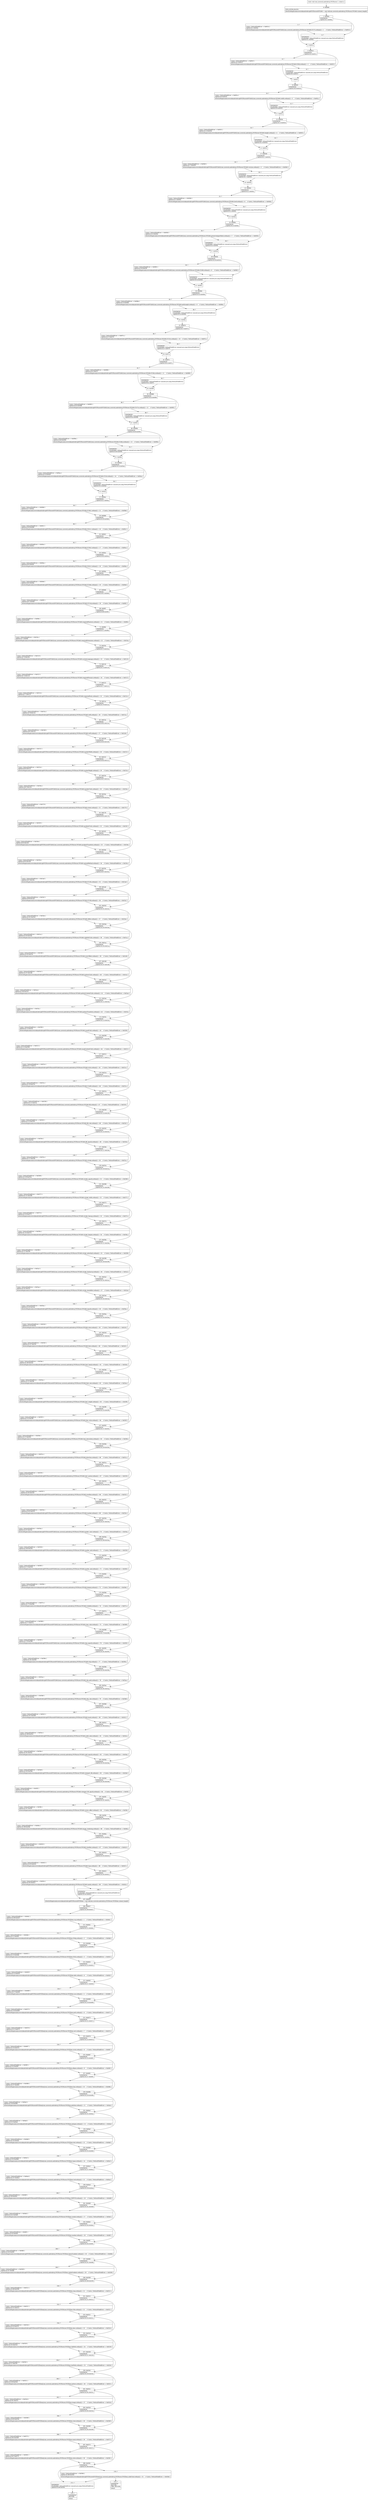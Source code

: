 digraph "CFG forcom.caverock.androidsvg.SVGParser.1.\<clinit\>()V" {
Node_0 [shape=record,label="{0\:\ 0x0000|MTH_ENTER_BLOCK\l|$SwitchMap$com$caverock$androidsvg$SVGParser$SVGAttr = new int[com.caverock.androidsvg.SVGParser.SVGAttr.values().length]\l}"];
Node_1 [shape=record,label="{1\:\ 0x000a|SYNTHETIC\lSplitter:B:1:0x000a\l}"];
Node_2 [shape=record,label="{2\:\ ?|Catch:\{ NoSuchFieldError \-\> 0x0014 \}\lSplitter:B:1:0x000a\l|$SwitchMap$com$caverock$androidsvg$SVGParser$SVGAttr[com.caverock.androidsvg.SVGParser.SVGAttr.f157x.ordinal()] = 1     \/\/ Catch:\{ NoSuchFieldError \-\> 0x0014 \}\l}"];
Node_3 [shape=record,label="{3\:\ 0x0014}"];
Node_4 [shape=record,label="{4\:\ ?|SYNTHETIC\lExcHandler: NoSuchFieldError (unused java.lang.NoSuchFieldError)\lSplitter:B:1:0x000a\l}"];
Node_5 [shape=record,label="{5\:\ 0x0015|SYNTHETIC\lSplitter:B:5:0x0015\l}"];
Node_6 [shape=record,label="{6\:\ ?|Catch:\{ NoSuchFieldError \-\> 0x001f \}\lSplitter:B:5:0x0015\l|$SwitchMap$com$caverock$androidsvg$SVGParser$SVGAttr[com.caverock.androidsvg.SVGParser.SVGAttr.f160y.ordinal()] = 2     \/\/ Catch:\{ NoSuchFieldError \-\> 0x001f \}\l}"];
Node_7 [shape=record,label="{7\:\ 0x001f}"];
Node_8 [shape=record,label="{8\:\ ?|SYNTHETIC\lExcHandler: NoSuchFieldError (unused java.lang.NoSuchFieldError)\lSplitter:B:5:0x0015\l}"];
Node_9 [shape=record,label="{9\:\ 0x0020|SYNTHETIC\lSplitter:B:9:0x0020\l}"];
Node_10 [shape=record,label="{10\:\ ?|Catch:\{ NoSuchFieldError \-\> 0x002a \}\lSplitter:B:9:0x0020\l|$SwitchMap$com$caverock$androidsvg$SVGParser$SVGAttr[com.caverock.androidsvg.SVGParser.SVGAttr.width.ordinal()] = 3     \/\/ Catch:\{ NoSuchFieldError \-\> 0x002a \}\l}"];
Node_11 [shape=record,label="{11\:\ 0x002a}"];
Node_12 [shape=record,label="{12\:\ ?|SYNTHETIC\lExcHandler: NoSuchFieldError (unused java.lang.NoSuchFieldError)\lSplitter:B:9:0x0020\l}"];
Node_13 [shape=record,label="{13\:\ 0x002b|SYNTHETIC\lSplitter:B:13:0x002b\l}"];
Node_14 [shape=record,label="{14\:\ ?|Catch:\{ NoSuchFieldError \-\> 0x0035 \}\lSplitter:B:13:0x002b\l|$SwitchMap$com$caverock$androidsvg$SVGParser$SVGAttr[com.caverock.androidsvg.SVGParser.SVGAttr.height.ordinal()] = 4     \/\/ Catch:\{ NoSuchFieldError \-\> 0x0035 \}\l}"];
Node_15 [shape=record,label="{15\:\ 0x0035}"];
Node_16 [shape=record,label="{16\:\ ?|SYNTHETIC\lExcHandler: NoSuchFieldError (unused java.lang.NoSuchFieldError)\lSplitter:B:13:0x002b\l}"];
Node_17 [shape=record,label="{17\:\ 0x0036|SYNTHETIC\lSplitter:B:17:0x0036\l}"];
Node_18 [shape=record,label="{18\:\ ?|Catch:\{ NoSuchFieldError \-\> 0x0040 \}\lSplitter:B:17:0x0036\l|$SwitchMap$com$caverock$androidsvg$SVGParser$SVGAttr[com.caverock.androidsvg.SVGParser.SVGAttr.version.ordinal()] = 5     \/\/ Catch:\{ NoSuchFieldError \-\> 0x0040 \}\l}"];
Node_19 [shape=record,label="{19\:\ 0x0040}"];
Node_20 [shape=record,label="{20\:\ ?|SYNTHETIC\lExcHandler: NoSuchFieldError (unused java.lang.NoSuchFieldError)\lSplitter:B:17:0x0036\l}"];
Node_21 [shape=record,label="{21\:\ 0x0041|SYNTHETIC\lSplitter:B:21:0x0041\l}"];
Node_22 [shape=record,label="{22\:\ ?|Catch:\{ NoSuchFieldError \-\> 0x004b \}\lSplitter:B:21:0x0041\l|$SwitchMap$com$caverock$androidsvg$SVGParser$SVGAttr[com.caverock.androidsvg.SVGParser.SVGAttr.href.ordinal()] = 6     \/\/ Catch:\{ NoSuchFieldError \-\> 0x004b \}\l}"];
Node_23 [shape=record,label="{23\:\ 0x004b}"];
Node_24 [shape=record,label="{24\:\ ?|SYNTHETIC\lExcHandler: NoSuchFieldError (unused java.lang.NoSuchFieldError)\lSplitter:B:21:0x0041\l}"];
Node_25 [shape=record,label="{25\:\ 0x004c|SYNTHETIC\lSplitter:B:25:0x004c\l}"];
Node_26 [shape=record,label="{26\:\ ?|Catch:\{ NoSuchFieldError \-\> 0x0056 \}\lSplitter:B:25:0x004c\l|$SwitchMap$com$caverock$androidsvg$SVGParser$SVGAttr[com.caverock.androidsvg.SVGParser.SVGAttr.preserveAspectRatio.ordinal()] = 7     \/\/ Catch:\{ NoSuchFieldError \-\> 0x0056 \}\l}"];
Node_27 [shape=record,label="{27\:\ 0x0056}"];
Node_28 [shape=record,label="{28\:\ ?|SYNTHETIC\lExcHandler: NoSuchFieldError (unused java.lang.NoSuchFieldError)\lSplitter:B:25:0x004c\l}"];
Node_29 [shape=record,label="{29\:\ 0x0058|SYNTHETIC\lSplitter:B:29:0x0058\l}"];
Node_30 [shape=record,label="{30\:\ ?|Catch:\{ NoSuchFieldError \-\> 0x0062 \}\lSplitter:B:29:0x0058\l|$SwitchMap$com$caverock$androidsvg$SVGParser$SVGAttr[com.caverock.androidsvg.SVGParser.SVGAttr.f149d.ordinal()] = 8     \/\/ Catch:\{ NoSuchFieldError \-\> 0x0062 \}\l}"];
Node_31 [shape=record,label="{31\:\ 0x0062}"];
Node_32 [shape=record,label="{32\:\ ?|SYNTHETIC\lExcHandler: NoSuchFieldError (unused java.lang.NoSuchFieldError)\lSplitter:B:29:0x0058\l}"];
Node_33 [shape=record,label="{33\:\ 0x0064|SYNTHETIC\lSplitter:B:33:0x0064\l}"];
Node_34 [shape=record,label="{34\:\ ?|Catch:\{ NoSuchFieldError \-\> 0x006e \}\lSplitter:B:33:0x0064\l|$SwitchMap$com$caverock$androidsvg$SVGParser$SVGAttr[com.caverock.androidsvg.SVGParser.SVGAttr.pathLength.ordinal()] = 9     \/\/ Catch:\{ NoSuchFieldError \-\> 0x006e \}\l}"];
Node_35 [shape=record,label="{35\:\ 0x006e}"];
Node_36 [shape=record,label="{36\:\ ?|SYNTHETIC\lExcHandler: NoSuchFieldError (unused java.lang.NoSuchFieldError)\lSplitter:B:33:0x0064\l}"];
Node_37 [shape=record,label="{37\:\ 0x0070|SYNTHETIC\lSplitter:B:37:0x0070\l}"];
Node_38 [shape=record,label="{38\:\ ?|Catch:\{ NoSuchFieldError \-\> 0x007a \}\lSplitter:B:37:0x0070\l|$SwitchMap$com$caverock$androidsvg$SVGParser$SVGAttr[com.caverock.androidsvg.SVGParser.SVGAttr.f155rx.ordinal()] = 10     \/\/ Catch:\{ NoSuchFieldError \-\> 0x007a \}\l}"];
Node_39 [shape=record,label="{39\:\ 0x007a}"];
Node_40 [shape=record,label="{40\:\ ?|SYNTHETIC\lExcHandler: NoSuchFieldError (unused java.lang.NoSuchFieldError)\lSplitter:B:37:0x0070\l}"];
Node_41 [shape=record,label="{41\:\ 0x007c|SYNTHETIC\lSplitter:B:41:0x007c\l}"];
Node_42 [shape=record,label="{42\:\ ?|Catch:\{ NoSuchFieldError \-\> 0x0086 \}\lSplitter:B:41:0x007c\l|$SwitchMap$com$caverock$androidsvg$SVGParser$SVGAttr[com.caverock.androidsvg.SVGParser.SVGAttr.f156ry.ordinal()] = 11     \/\/ Catch:\{ NoSuchFieldError \-\> 0x0086 \}\l}"];
Node_43 [shape=record,label="{43\:\ 0x0086}"];
Node_44 [shape=record,label="{44\:\ ?|SYNTHETIC\lExcHandler: NoSuchFieldError (unused java.lang.NoSuchFieldError)\lSplitter:B:41:0x007c\l}"];
Node_45 [shape=record,label="{45\:\ 0x0088|SYNTHETIC\lSplitter:B:45:0x0088\l}"];
Node_46 [shape=record,label="{46\:\ ?|Catch:\{ NoSuchFieldError \-\> 0x0092 \}\lSplitter:B:45:0x0088\l|$SwitchMap$com$caverock$androidsvg$SVGParser$SVGAttr[com.caverock.androidsvg.SVGParser.SVGAttr.f147cx.ordinal()] = 12     \/\/ Catch:\{ NoSuchFieldError \-\> 0x0092 \}\l}"];
Node_47 [shape=record,label="{47\:\ 0x0092}"];
Node_48 [shape=record,label="{48\:\ ?|SYNTHETIC\lExcHandler: NoSuchFieldError (unused java.lang.NoSuchFieldError)\lSplitter:B:45:0x0088\l}"];
Node_49 [shape=record,label="{49\:\ 0x0094|SYNTHETIC\lSplitter:B:49:0x0094\l}"];
Node_50 [shape=record,label="{50\:\ ?|Catch:\{ NoSuchFieldError \-\> 0x009e \}\lSplitter:B:49:0x0094\l|$SwitchMap$com$caverock$androidsvg$SVGParser$SVGAttr[com.caverock.androidsvg.SVGParser.SVGAttr.f148cy.ordinal()] = 13     \/\/ Catch:\{ NoSuchFieldError \-\> 0x009e \}\l}"];
Node_51 [shape=record,label="{51\:\ 0x009e}"];
Node_52 [shape=record,label="{52\:\ ?|SYNTHETIC\lExcHandler: NoSuchFieldError (unused java.lang.NoSuchFieldError)\lSplitter:B:49:0x0094\l}"];
Node_53 [shape=record,label="{53\:\ 0x00a0|SYNTHETIC\lSplitter:B:53:0x00a0\l}"];
Node_54 [shape=record,label="{54\:\ ?|Catch:\{ NoSuchFieldError \-\> 0x00aa \}\lSplitter:B:53:0x00a0\l|$SwitchMap$com$caverock$androidsvg$SVGParser$SVGAttr[com.caverock.androidsvg.SVGParser.SVGAttr.f154r.ordinal()] = 14     \/\/ Catch:\{ NoSuchFieldError \-\> 0x00aa \}\l}"];
Node_55 [shape=record,label="{55\:\ 0x00aa}"];
Node_56 [shape=record,label="{56\:\ ?|SYNTHETIC\lExcHandler: NoSuchFieldError (unused java.lang.NoSuchFieldError)\lSplitter:B:53:0x00a0\l}"];
Node_57 [shape=record,label="{57\:\ 0x00ac|SYNTHETIC\lSplitter:B:57:0x00ac\l}"];
Node_58 [shape=record,label="{58\:\ ?|Catch:\{ NoSuchFieldError \-\> 0x00b6 \}\lSplitter:B:57:0x00ac\l|$SwitchMap$com$caverock$androidsvg$SVGParser$SVGAttr[com.caverock.androidsvg.SVGParser.SVGAttr.f158x1.ordinal()] = 15     \/\/ Catch:\{ NoSuchFieldError \-\> 0x00b6 \}\l}"];
Node_59 [shape=record,label="{59\:\ 0x00b6|SYNTHETIC\lSplitter:B:59:0x00b6\l}"];
Node_60 [shape=record,label="{60\:\ ?|Catch:\{ NoSuchFieldError \-\> 0x00c2 \}\lSplitter:B:59:0x00b6\l|$SwitchMap$com$caverock$androidsvg$SVGParser$SVGAttr[com.caverock.androidsvg.SVGParser.SVGAttr.f161y1.ordinal()] = 16     \/\/ Catch:\{ NoSuchFieldError \-\> 0x00c2 \}\l}"];
Node_61 [shape=record,label="{61\:\ 0x00c2|SYNTHETIC\lSplitter:B:61:0x00c2\l}"];
Node_62 [shape=record,label="{62\:\ ?|Catch:\{ NoSuchFieldError \-\> 0x00ce \}\lSplitter:B:61:0x00c2\l|$SwitchMap$com$caverock$androidsvg$SVGParser$SVGAttr[com.caverock.androidsvg.SVGParser.SVGAttr.f159x2.ordinal()] = 17     \/\/ Catch:\{ NoSuchFieldError \-\> 0x00ce \}\l}"];
Node_63 [shape=record,label="{63\:\ 0x00ce|SYNTHETIC\lSplitter:B:63:0x00ce\l}"];
Node_64 [shape=record,label="{64\:\ ?|Catch:\{ NoSuchFieldError \-\> 0x00da \}\lSplitter:B:63:0x00ce\l|$SwitchMap$com$caverock$androidsvg$SVGParser$SVGAttr[com.caverock.androidsvg.SVGParser.SVGAttr.f162y2.ordinal()] = 18     \/\/ Catch:\{ NoSuchFieldError \-\> 0x00da \}\l}"];
Node_65 [shape=record,label="{65\:\ 0x00da|SYNTHETIC\lSplitter:B:65:0x00da\l}"];
Node_66 [shape=record,label="{66\:\ ?|Catch:\{ NoSuchFieldError \-\> 0x00e6 \}\lSplitter:B:65:0x00da\l|$SwitchMap$com$caverock$androidsvg$SVGParser$SVGAttr[com.caverock.androidsvg.SVGParser.SVGAttr.f150dx.ordinal()] = 19     \/\/ Catch:\{ NoSuchFieldError \-\> 0x00e6 \}\l}"];
Node_67 [shape=record,label="{67\:\ 0x00e6|SYNTHETIC\lSplitter:B:67:0x00e6\l}"];
Node_68 [shape=record,label="{68\:\ ?|Catch:\{ NoSuchFieldError \-\> 0x00f2 \}\lSplitter:B:67:0x00e6\l|$SwitchMap$com$caverock$androidsvg$SVGParser$SVGAttr[com.caverock.androidsvg.SVGParser.SVGAttr.f151dy.ordinal()] = 20     \/\/ Catch:\{ NoSuchFieldError \-\> 0x00f2 \}\l}"];
Node_69 [shape=record,label="{69\:\ 0x00f2|SYNTHETIC\lSplitter:B:69:0x00f2\l}"];
Node_70 [shape=record,label="{70\:\ ?|Catch:\{ NoSuchFieldError \-\> 0x00fe \}\lSplitter:B:69:0x00f2\l|$SwitchMap$com$caverock$androidsvg$SVGParser$SVGAttr[com.caverock.androidsvg.SVGParser.SVGAttr.requiredFeatures.ordinal()] = 21     \/\/ Catch:\{ NoSuchFieldError \-\> 0x00fe \}\l}"];
Node_71 [shape=record,label="{71\:\ 0x00fe|SYNTHETIC\lSplitter:B:71:0x00fe\l}"];
Node_72 [shape=record,label="{72\:\ ?|Catch:\{ NoSuchFieldError \-\> 0x010a \}\lSplitter:B:71:0x00fe\l|$SwitchMap$com$caverock$androidsvg$SVGParser$SVGAttr[com.caverock.androidsvg.SVGParser.SVGAttr.requiredExtensions.ordinal()] = 22     \/\/ Catch:\{ NoSuchFieldError \-\> 0x010a \}\l}"];
Node_73 [shape=record,label="{73\:\ 0x010a|SYNTHETIC\lSplitter:B:73:0x010a\l}"];
Node_74 [shape=record,label="{74\:\ ?|Catch:\{ NoSuchFieldError \-\> 0x0116 \}\lSplitter:B:73:0x010a\l|$SwitchMap$com$caverock$androidsvg$SVGParser$SVGAttr[com.caverock.androidsvg.SVGParser.SVGAttr.systemLanguage.ordinal()] = 23     \/\/ Catch:\{ NoSuchFieldError \-\> 0x0116 \}\l}"];
Node_75 [shape=record,label="{75\:\ 0x0116|SYNTHETIC\lSplitter:B:75:0x0116\l}"];
Node_76 [shape=record,label="{76\:\ ?|Catch:\{ NoSuchFieldError \-\> 0x0122 \}\lSplitter:B:75:0x0116\l|$SwitchMap$com$caverock$androidsvg$SVGParser$SVGAttr[com.caverock.androidsvg.SVGParser.SVGAttr.requiredFormats.ordinal()] = 24     \/\/ Catch:\{ NoSuchFieldError \-\> 0x0122 \}\l}"];
Node_77 [shape=record,label="{77\:\ 0x0122|SYNTHETIC\lSplitter:B:77:0x0122\l}"];
Node_78 [shape=record,label="{78\:\ ?|Catch:\{ NoSuchFieldError \-\> 0x012e \}\lSplitter:B:77:0x0122\l|$SwitchMap$com$caverock$androidsvg$SVGParser$SVGAttr[com.caverock.androidsvg.SVGParser.SVGAttr.requiredFonts.ordinal()] = 25     \/\/ Catch:\{ NoSuchFieldError \-\> 0x012e \}\l}"];
Node_79 [shape=record,label="{79\:\ 0x012e|SYNTHETIC\lSplitter:B:79:0x012e\l}"];
Node_80 [shape=record,label="{80\:\ ?|Catch:\{ NoSuchFieldError \-\> 0x013a \}\lSplitter:B:79:0x012e\l|$SwitchMap$com$caverock$androidsvg$SVGParser$SVGAttr[com.caverock.androidsvg.SVGParser.SVGAttr.refX.ordinal()] = 26     \/\/ Catch:\{ NoSuchFieldError \-\> 0x013a \}\l}"];
Node_81 [shape=record,label="{81\:\ 0x013a|SYNTHETIC\lSplitter:B:81:0x013a\l}"];
Node_82 [shape=record,label="{82\:\ ?|Catch:\{ NoSuchFieldError \-\> 0x0146 \}\lSplitter:B:81:0x013a\l|$SwitchMap$com$caverock$androidsvg$SVGParser$SVGAttr[com.caverock.androidsvg.SVGParser.SVGAttr.refY.ordinal()] = 27     \/\/ Catch:\{ NoSuchFieldError \-\> 0x0146 \}\l}"];
Node_83 [shape=record,label="{83\:\ 0x0146|SYNTHETIC\lSplitter:B:83:0x0146\l}"];
Node_84 [shape=record,label="{84\:\ ?|Catch:\{ NoSuchFieldError \-\> 0x0152 \}\lSplitter:B:83:0x0146\l|$SwitchMap$com$caverock$androidsvg$SVGParser$SVGAttr[com.caverock.androidsvg.SVGParser.SVGAttr.markerWidth.ordinal()] = 28     \/\/ Catch:\{ NoSuchFieldError \-\> 0x0152 \}\l}"];
Node_85 [shape=record,label="{85\:\ 0x0152|SYNTHETIC\lSplitter:B:85:0x0152\l}"];
Node_86 [shape=record,label="{86\:\ ?|Catch:\{ NoSuchFieldError \-\> 0x015e \}\lSplitter:B:85:0x0152\l|$SwitchMap$com$caverock$androidsvg$SVGParser$SVGAttr[com.caverock.androidsvg.SVGParser.SVGAttr.markerHeight.ordinal()] = 29     \/\/ Catch:\{ NoSuchFieldError \-\> 0x015e \}\l}"];
Node_87 [shape=record,label="{87\:\ 0x015e|SYNTHETIC\lSplitter:B:87:0x015e\l}"];
Node_88 [shape=record,label="{88\:\ ?|Catch:\{ NoSuchFieldError \-\> 0x016a \}\lSplitter:B:87:0x015e\l|$SwitchMap$com$caverock$androidsvg$SVGParser$SVGAttr[com.caverock.androidsvg.SVGParser.SVGAttr.markerUnits.ordinal()] = 30     \/\/ Catch:\{ NoSuchFieldError \-\> 0x016a \}\l}"];
Node_89 [shape=record,label="{89\:\ 0x016a|SYNTHETIC\lSplitter:B:89:0x016a\l}"];
Node_90 [shape=record,label="{90\:\ ?|Catch:\{ NoSuchFieldError \-\> 0x0176 \}\lSplitter:B:89:0x016a\l|$SwitchMap$com$caverock$androidsvg$SVGParser$SVGAttr[com.caverock.androidsvg.SVGParser.SVGAttr.orient.ordinal()] = 31     \/\/ Catch:\{ NoSuchFieldError \-\> 0x0176 \}\l}"];
Node_91 [shape=record,label="{91\:\ 0x0176|SYNTHETIC\lSplitter:B:91:0x0176\l}"];
Node_92 [shape=record,label="{92\:\ ?|Catch:\{ NoSuchFieldError \-\> 0x0182 \}\lSplitter:B:91:0x0176\l|$SwitchMap$com$caverock$androidsvg$SVGParser$SVGAttr[com.caverock.androidsvg.SVGParser.SVGAttr.gradientUnits.ordinal()] = 32     \/\/ Catch:\{ NoSuchFieldError \-\> 0x0182 \}\l}"];
Node_93 [shape=record,label="{93\:\ 0x0182|SYNTHETIC\lSplitter:B:93:0x0182\l}"];
Node_94 [shape=record,label="{94\:\ ?|Catch:\{ NoSuchFieldError \-\> 0x018e \}\lSplitter:B:93:0x0182\l|$SwitchMap$com$caverock$androidsvg$SVGParser$SVGAttr[com.caverock.androidsvg.SVGParser.SVGAttr.gradientTransform.ordinal()] = 33     \/\/ Catch:\{ NoSuchFieldError \-\> 0x018e \}\l}"];
Node_95 [shape=record,label="{95\:\ 0x018e|SYNTHETIC\lSplitter:B:95:0x018e\l}"];
Node_96 [shape=record,label="{96\:\ ?|Catch:\{ NoSuchFieldError \-\> 0x019a \}\lSplitter:B:95:0x018e\l|$SwitchMap$com$caverock$androidsvg$SVGParser$SVGAttr[com.caverock.androidsvg.SVGParser.SVGAttr.spreadMethod.ordinal()] = 34     \/\/ Catch:\{ NoSuchFieldError \-\> 0x019a \}\l}"];
Node_97 [shape=record,label="{97\:\ 0x019a|SYNTHETIC\lSplitter:B:97:0x019a\l}"];
Node_98 [shape=record,label="{98\:\ ?|Catch:\{ NoSuchFieldError \-\> 0x01a6 \}\lSplitter:B:97:0x019a\l|$SwitchMap$com$caverock$androidsvg$SVGParser$SVGAttr[com.caverock.androidsvg.SVGParser.SVGAttr.f152fx.ordinal()] = 35     \/\/ Catch:\{ NoSuchFieldError \-\> 0x01a6 \}\l}"];
Node_99 [shape=record,label="{99\:\ 0x01a6|SYNTHETIC\lSplitter:B:99:0x01a6\l}"];
Node_100 [shape=record,label="{100\:\ ?|Catch:\{ NoSuchFieldError \-\> 0x01b2 \}\lSplitter:B:99:0x01a6\l|$SwitchMap$com$caverock$androidsvg$SVGParser$SVGAttr[com.caverock.androidsvg.SVGParser.SVGAttr.f153fy.ordinal()] = 36     \/\/ Catch:\{ NoSuchFieldError \-\> 0x01b2 \}\l}"];
Node_101 [shape=record,label="{101\:\ 0x01b2|SYNTHETIC\lSplitter:B:101:0x01b2\l}"];
Node_102 [shape=record,label="{102\:\ ?|Catch:\{ NoSuchFieldError \-\> 0x01be \}\lSplitter:B:101:0x01b2\l|$SwitchMap$com$caverock$androidsvg$SVGParser$SVGAttr[com.caverock.androidsvg.SVGParser.SVGAttr.offset.ordinal()] = 37     \/\/ Catch:\{ NoSuchFieldError \-\> 0x01be \}\l}"];
Node_103 [shape=record,label="{103\:\ 0x01be|SYNTHETIC\lSplitter:B:103:0x01be\l}"];
Node_104 [shape=record,label="{104\:\ ?|Catch:\{ NoSuchFieldError \-\> 0x01ca \}\lSplitter:B:103:0x01be\l|$SwitchMap$com$caverock$androidsvg$SVGParser$SVGAttr[com.caverock.androidsvg.SVGParser.SVGAttr.clipPathUnits.ordinal()] = 38     \/\/ Catch:\{ NoSuchFieldError \-\> 0x01ca \}\l}"];
Node_105 [shape=record,label="{105\:\ 0x01ca|SYNTHETIC\lSplitter:B:105:0x01ca\l}"];
Node_106 [shape=record,label="{106\:\ ?|Catch:\{ NoSuchFieldError \-\> 0x01d6 \}\lSplitter:B:105:0x01ca\l|$SwitchMap$com$caverock$androidsvg$SVGParser$SVGAttr[com.caverock.androidsvg.SVGParser.SVGAttr.startOffset.ordinal()] = 39     \/\/ Catch:\{ NoSuchFieldError \-\> 0x01d6 \}\l}"];
Node_107 [shape=record,label="{107\:\ 0x01d6|SYNTHETIC\lSplitter:B:107:0x01d6\l}"];
Node_108 [shape=record,label="{108\:\ ?|Catch:\{ NoSuchFieldError \-\> 0x01e2 \}\lSplitter:B:107:0x01d6\l|$SwitchMap$com$caverock$androidsvg$SVGParser$SVGAttr[com.caverock.androidsvg.SVGParser.SVGAttr.patternUnits.ordinal()] = 40     \/\/ Catch:\{ NoSuchFieldError \-\> 0x01e2 \}\l}"];
Node_109 [shape=record,label="{109\:\ 0x01e2|SYNTHETIC\lSplitter:B:109:0x01e2\l}"];
Node_110 [shape=record,label="{110\:\ ?|Catch:\{ NoSuchFieldError \-\> 0x01ee \}\lSplitter:B:109:0x01e2\l|$SwitchMap$com$caverock$androidsvg$SVGParser$SVGAttr[com.caverock.androidsvg.SVGParser.SVGAttr.patternContentUnits.ordinal()] = 41     \/\/ Catch:\{ NoSuchFieldError \-\> 0x01ee \}\l}"];
Node_111 [shape=record,label="{111\:\ 0x01ee|SYNTHETIC\lSplitter:B:111:0x01ee\l}"];
Node_112 [shape=record,label="{112\:\ ?|Catch:\{ NoSuchFieldError \-\> 0x01fa \}\lSplitter:B:111:0x01ee\l|$SwitchMap$com$caverock$androidsvg$SVGParser$SVGAttr[com.caverock.androidsvg.SVGParser.SVGAttr.patternTransform.ordinal()] = 42     \/\/ Catch:\{ NoSuchFieldError \-\> 0x01fa \}\l}"];
Node_113 [shape=record,label="{113\:\ 0x01fa|SYNTHETIC\lSplitter:B:113:0x01fa\l}"];
Node_114 [shape=record,label="{114\:\ ?|Catch:\{ NoSuchFieldError \-\> 0x0206 \}\lSplitter:B:113:0x01fa\l|$SwitchMap$com$caverock$androidsvg$SVGParser$SVGAttr[com.caverock.androidsvg.SVGParser.SVGAttr.maskUnits.ordinal()] = 43     \/\/ Catch:\{ NoSuchFieldError \-\> 0x0206 \}\l}"];
Node_115 [shape=record,label="{115\:\ 0x0206|SYNTHETIC\lSplitter:B:115:0x0206\l}"];
Node_116 [shape=record,label="{116\:\ ?|Catch:\{ NoSuchFieldError \-\> 0x0212 \}\lSplitter:B:115:0x0206\l|$SwitchMap$com$caverock$androidsvg$SVGParser$SVGAttr[com.caverock.androidsvg.SVGParser.SVGAttr.maskContentUnits.ordinal()] = 44     \/\/ Catch:\{ NoSuchFieldError \-\> 0x0212 \}\l}"];
Node_117 [shape=record,label="{117\:\ 0x0212|SYNTHETIC\lSplitter:B:117:0x0212\l}"];
Node_118 [shape=record,label="{118\:\ ?|Catch:\{ NoSuchFieldError \-\> 0x021e \}\lSplitter:B:117:0x0212\l|$SwitchMap$com$caverock$androidsvg$SVGParser$SVGAttr[com.caverock.androidsvg.SVGParser.SVGAttr.style.ordinal()] = 45     \/\/ Catch:\{ NoSuchFieldError \-\> 0x021e \}\l}"];
Node_119 [shape=record,label="{119\:\ 0x021e|SYNTHETIC\lSplitter:B:119:0x021e\l}"];
Node_120 [shape=record,label="{120\:\ ?|Catch:\{ NoSuchFieldError \-\> 0x022a \}\lSplitter:B:119:0x021e\l|$SwitchMap$com$caverock$androidsvg$SVGParser$SVGAttr[com.caverock.androidsvg.SVGParser.SVGAttr.CLASS.ordinal()] = 46     \/\/ Catch:\{ NoSuchFieldError \-\> 0x022a \}\l}"];
Node_121 [shape=record,label="{121\:\ 0x022a|SYNTHETIC\lSplitter:B:121:0x022a\l}"];
Node_122 [shape=record,label="{122\:\ ?|Catch:\{ NoSuchFieldError \-\> 0x0236 \}\lSplitter:B:121:0x022a\l|$SwitchMap$com$caverock$androidsvg$SVGParser$SVGAttr[com.caverock.androidsvg.SVGParser.SVGAttr.fill.ordinal()] = 47     \/\/ Catch:\{ NoSuchFieldError \-\> 0x0236 \}\l}"];
Node_123 [shape=record,label="{123\:\ 0x0236|SYNTHETIC\lSplitter:B:123:0x0236\l}"];
Node_124 [shape=record,label="{124\:\ ?|Catch:\{ NoSuchFieldError \-\> 0x0242 \}\lSplitter:B:123:0x0236\l|$SwitchMap$com$caverock$androidsvg$SVGParser$SVGAttr[com.caverock.androidsvg.SVGParser.SVGAttr.fill_rule.ordinal()] = 48     \/\/ Catch:\{ NoSuchFieldError \-\> 0x0242 \}\l}"];
Node_125 [shape=record,label="{125\:\ 0x0242|SYNTHETIC\lSplitter:B:125:0x0242\l}"];
Node_126 [shape=record,label="{126\:\ ?|Catch:\{ NoSuchFieldError \-\> 0x024e \}\lSplitter:B:125:0x0242\l|$SwitchMap$com$caverock$androidsvg$SVGParser$SVGAttr[com.caverock.androidsvg.SVGParser.SVGAttr.fill_opacity.ordinal()] = 49     \/\/ Catch:\{ NoSuchFieldError \-\> 0x024e \}\l}"];
Node_127 [shape=record,label="{127\:\ 0x024e|SYNTHETIC\lSplitter:B:127:0x024e\l}"];
Node_128 [shape=record,label="{128\:\ ?|Catch:\{ NoSuchFieldError \-\> 0x025a \}\lSplitter:B:127:0x024e\l|$SwitchMap$com$caverock$androidsvg$SVGParser$SVGAttr[com.caverock.androidsvg.SVGParser.SVGAttr.stroke.ordinal()] = 50     \/\/ Catch:\{ NoSuchFieldError \-\> 0x025a \}\l}"];
Node_129 [shape=record,label="{129\:\ 0x025a|SYNTHETIC\lSplitter:B:129:0x025a\l}"];
Node_130 [shape=record,label="{130\:\ ?|Catch:\{ NoSuchFieldError \-\> 0x0266 \}\lSplitter:B:129:0x025a\l|$SwitchMap$com$caverock$androidsvg$SVGParser$SVGAttr[com.caverock.androidsvg.SVGParser.SVGAttr.stroke_opacity.ordinal()] = 51     \/\/ Catch:\{ NoSuchFieldError \-\> 0x0266 \}\l}"];
Node_131 [shape=record,label="{131\:\ 0x0266|SYNTHETIC\lSplitter:B:131:0x0266\l}"];
Node_132 [shape=record,label="{132\:\ ?|Catch:\{ NoSuchFieldError \-\> 0x0272 \}\lSplitter:B:131:0x0266\l|$SwitchMap$com$caverock$androidsvg$SVGParser$SVGAttr[com.caverock.androidsvg.SVGParser.SVGAttr.stroke_width.ordinal()] = 52     \/\/ Catch:\{ NoSuchFieldError \-\> 0x0272 \}\l}"];
Node_133 [shape=record,label="{133\:\ 0x0272|SYNTHETIC\lSplitter:B:133:0x0272\l}"];
Node_134 [shape=record,label="{134\:\ ?|Catch:\{ NoSuchFieldError \-\> 0x027e \}\lSplitter:B:133:0x0272\l|$SwitchMap$com$caverock$androidsvg$SVGParser$SVGAttr[com.caverock.androidsvg.SVGParser.SVGAttr.stroke_linecap.ordinal()] = 53     \/\/ Catch:\{ NoSuchFieldError \-\> 0x027e \}\l}"];
Node_135 [shape=record,label="{135\:\ 0x027e|SYNTHETIC\lSplitter:B:135:0x027e\l}"];
Node_136 [shape=record,label="{136\:\ ?|Catch:\{ NoSuchFieldError \-\> 0x028a \}\lSplitter:B:135:0x027e\l|$SwitchMap$com$caverock$androidsvg$SVGParser$SVGAttr[com.caverock.androidsvg.SVGParser.SVGAttr.stroke_linejoin.ordinal()] = 54     \/\/ Catch:\{ NoSuchFieldError \-\> 0x028a \}\l}"];
Node_137 [shape=record,label="{137\:\ 0x028a|SYNTHETIC\lSplitter:B:137:0x028a\l}"];
Node_138 [shape=record,label="{138\:\ ?|Catch:\{ NoSuchFieldError \-\> 0x0296 \}\lSplitter:B:137:0x028a\l|$SwitchMap$com$caverock$androidsvg$SVGParser$SVGAttr[com.caverock.androidsvg.SVGParser.SVGAttr.stroke_miterlimit.ordinal()] = 55     \/\/ Catch:\{ NoSuchFieldError \-\> 0x0296 \}\l}"];
Node_139 [shape=record,label="{139\:\ 0x0296|SYNTHETIC\lSplitter:B:139:0x0296\l}"];
Node_140 [shape=record,label="{140\:\ ?|Catch:\{ NoSuchFieldError \-\> 0x02a2 \}\lSplitter:B:139:0x0296\l|$SwitchMap$com$caverock$androidsvg$SVGParser$SVGAttr[com.caverock.androidsvg.SVGParser.SVGAttr.stroke_dasharray.ordinal()] = 56     \/\/ Catch:\{ NoSuchFieldError \-\> 0x02a2 \}\l}"];
Node_141 [shape=record,label="{141\:\ 0x02a2|SYNTHETIC\lSplitter:B:141:0x02a2\l}"];
Node_142 [shape=record,label="{142\:\ ?|Catch:\{ NoSuchFieldError \-\> 0x02ae \}\lSplitter:B:141:0x02a2\l|$SwitchMap$com$caverock$androidsvg$SVGParser$SVGAttr[com.caverock.androidsvg.SVGParser.SVGAttr.stroke_dashoffset.ordinal()] = 57     \/\/ Catch:\{ NoSuchFieldError \-\> 0x02ae \}\l}"];
Node_143 [shape=record,label="{143\:\ 0x02ae|SYNTHETIC\lSplitter:B:143:0x02ae\l}"];
Node_144 [shape=record,label="{144\:\ ?|Catch:\{ NoSuchFieldError \-\> 0x02ba \}\lSplitter:B:143:0x02ae\l|$SwitchMap$com$caverock$androidsvg$SVGParser$SVGAttr[com.caverock.androidsvg.SVGParser.SVGAttr.opacity.ordinal()] = 58     \/\/ Catch:\{ NoSuchFieldError \-\> 0x02ba \}\l}"];
Node_145 [shape=record,label="{145\:\ 0x02ba|SYNTHETIC\lSplitter:B:145:0x02ba\l}"];
Node_146 [shape=record,label="{146\:\ ?|Catch:\{ NoSuchFieldError \-\> 0x02c6 \}\lSplitter:B:145:0x02ba\l|$SwitchMap$com$caverock$androidsvg$SVGParser$SVGAttr[com.caverock.androidsvg.SVGParser.SVGAttr.color.ordinal()] = 59     \/\/ Catch:\{ NoSuchFieldError \-\> 0x02c6 \}\l}"];
Node_147 [shape=record,label="{147\:\ 0x02c6|SYNTHETIC\lSplitter:B:147:0x02c6\l}"];
Node_148 [shape=record,label="{148\:\ ?|Catch:\{ NoSuchFieldError \-\> 0x02d2 \}\lSplitter:B:147:0x02c6\l|$SwitchMap$com$caverock$androidsvg$SVGParser$SVGAttr[com.caverock.androidsvg.SVGParser.SVGAttr.font.ordinal()] = 60     \/\/ Catch:\{ NoSuchFieldError \-\> 0x02d2 \}\l}"];
Node_149 [shape=record,label="{149\:\ 0x02d2|SYNTHETIC\lSplitter:B:149:0x02d2\l}"];
Node_150 [shape=record,label="{150\:\ ?|Catch:\{ NoSuchFieldError \-\> 0x02de \}\lSplitter:B:149:0x02d2\l|$SwitchMap$com$caverock$androidsvg$SVGParser$SVGAttr[com.caverock.androidsvg.SVGParser.SVGAttr.font_family.ordinal()] = 61     \/\/ Catch:\{ NoSuchFieldError \-\> 0x02de \}\l}"];
Node_151 [shape=record,label="{151\:\ 0x02de|SYNTHETIC\lSplitter:B:151:0x02de\l}"];
Node_152 [shape=record,label="{152\:\ ?|Catch:\{ NoSuchFieldError \-\> 0x02ea \}\lSplitter:B:151:0x02de\l|$SwitchMap$com$caverock$androidsvg$SVGParser$SVGAttr[com.caverock.androidsvg.SVGParser.SVGAttr.font_size.ordinal()] = 62     \/\/ Catch:\{ NoSuchFieldError \-\> 0x02ea \}\l}"];
Node_153 [shape=record,label="{153\:\ 0x02ea|SYNTHETIC\lSplitter:B:153:0x02ea\l}"];
Node_154 [shape=record,label="{154\:\ ?|Catch:\{ NoSuchFieldError \-\> 0x02f6 \}\lSplitter:B:153:0x02ea\l|$SwitchMap$com$caverock$androidsvg$SVGParser$SVGAttr[com.caverock.androidsvg.SVGParser.SVGAttr.font_weight.ordinal()] = 63     \/\/ Catch:\{ NoSuchFieldError \-\> 0x02f6 \}\l}"];
Node_155 [shape=record,label="{155\:\ 0x02f6|SYNTHETIC\lSplitter:B:155:0x02f6\l}"];
Node_156 [shape=record,label="{156\:\ ?|Catch:\{ NoSuchFieldError \-\> 0x0302 \}\lSplitter:B:155:0x02f6\l|$SwitchMap$com$caverock$androidsvg$SVGParser$SVGAttr[com.caverock.androidsvg.SVGParser.SVGAttr.font_style.ordinal()] = 64     \/\/ Catch:\{ NoSuchFieldError \-\> 0x0302 \}\l}"];
Node_157 [shape=record,label="{157\:\ 0x0302|SYNTHETIC\lSplitter:B:157:0x0302\l}"];
Node_158 [shape=record,label="{158\:\ ?|Catch:\{ NoSuchFieldError \-\> 0x030e \}\lSplitter:B:157:0x0302\l|$SwitchMap$com$caverock$androidsvg$SVGParser$SVGAttr[com.caverock.androidsvg.SVGParser.SVGAttr.text_decoration.ordinal()] = 65     \/\/ Catch:\{ NoSuchFieldError \-\> 0x030e \}\l}"];
Node_159 [shape=record,label="{159\:\ 0x030e|SYNTHETIC\lSplitter:B:159:0x030e\l}"];
Node_160 [shape=record,label="{160\:\ ?|Catch:\{ NoSuchFieldError \-\> 0x031a \}\lSplitter:B:159:0x030e\l|$SwitchMap$com$caverock$androidsvg$SVGParser$SVGAttr[com.caverock.androidsvg.SVGParser.SVGAttr.direction.ordinal()] = 66     \/\/ Catch:\{ NoSuchFieldError \-\> 0x031a \}\l}"];
Node_161 [shape=record,label="{161\:\ 0x031a|SYNTHETIC\lSplitter:B:161:0x031a\l}"];
Node_162 [shape=record,label="{162\:\ ?|Catch:\{ NoSuchFieldError \-\> 0x0326 \}\lSplitter:B:161:0x031a\l|$SwitchMap$com$caverock$androidsvg$SVGParser$SVGAttr[com.caverock.androidsvg.SVGParser.SVGAttr.text_anchor.ordinal()] = 67     \/\/ Catch:\{ NoSuchFieldError \-\> 0x0326 \}\l}"];
Node_163 [shape=record,label="{163\:\ 0x0326|SYNTHETIC\lSplitter:B:163:0x0326\l}"];
Node_164 [shape=record,label="{164\:\ ?|Catch:\{ NoSuchFieldError \-\> 0x0332 \}\lSplitter:B:163:0x0326\l|$SwitchMap$com$caverock$androidsvg$SVGParser$SVGAttr[com.caverock.androidsvg.SVGParser.SVGAttr.overflow.ordinal()] = 68     \/\/ Catch:\{ NoSuchFieldError \-\> 0x0332 \}\l}"];
Node_165 [shape=record,label="{165\:\ 0x0332|SYNTHETIC\lSplitter:B:165:0x0332\l}"];
Node_166 [shape=record,label="{166\:\ ?|Catch:\{ NoSuchFieldError \-\> 0x033e \}\lSplitter:B:165:0x0332\l|$SwitchMap$com$caverock$androidsvg$SVGParser$SVGAttr[com.caverock.androidsvg.SVGParser.SVGAttr.marker.ordinal()] = 69     \/\/ Catch:\{ NoSuchFieldError \-\> 0x033e \}\l}"];
Node_167 [shape=record,label="{167\:\ 0x033e|SYNTHETIC\lSplitter:B:167:0x033e\l}"];
Node_168 [shape=record,label="{168\:\ ?|Catch:\{ NoSuchFieldError \-\> 0x034a \}\lSplitter:B:167:0x033e\l|$SwitchMap$com$caverock$androidsvg$SVGParser$SVGAttr[com.caverock.androidsvg.SVGParser.SVGAttr.marker_start.ordinal()] = 70     \/\/ Catch:\{ NoSuchFieldError \-\> 0x034a \}\l}"];
Node_169 [shape=record,label="{169\:\ 0x034a|SYNTHETIC\lSplitter:B:169:0x034a\l}"];
Node_170 [shape=record,label="{170\:\ ?|Catch:\{ NoSuchFieldError \-\> 0x0356 \}\lSplitter:B:169:0x034a\l|$SwitchMap$com$caverock$androidsvg$SVGParser$SVGAttr[com.caverock.androidsvg.SVGParser.SVGAttr.marker_mid.ordinal()] = 71     \/\/ Catch:\{ NoSuchFieldError \-\> 0x0356 \}\l}"];
Node_171 [shape=record,label="{171\:\ 0x0356|SYNTHETIC\lSplitter:B:171:0x0356\l}"];
Node_172 [shape=record,label="{172\:\ ?|Catch:\{ NoSuchFieldError \-\> 0x0362 \}\lSplitter:B:171:0x0356\l|$SwitchMap$com$caverock$androidsvg$SVGParser$SVGAttr[com.caverock.androidsvg.SVGParser.SVGAttr.marker_end.ordinal()] = 72     \/\/ Catch:\{ NoSuchFieldError \-\> 0x0362 \}\l}"];
Node_173 [shape=record,label="{173\:\ 0x0362|SYNTHETIC\lSplitter:B:173:0x0362\l}"];
Node_174 [shape=record,label="{174\:\ ?|Catch:\{ NoSuchFieldError \-\> 0x036e \}\lSplitter:B:173:0x0362\l|$SwitchMap$com$caverock$androidsvg$SVGParser$SVGAttr[com.caverock.androidsvg.SVGParser.SVGAttr.display.ordinal()] = 73     \/\/ Catch:\{ NoSuchFieldError \-\> 0x036e \}\l}"];
Node_175 [shape=record,label="{175\:\ 0x036e|SYNTHETIC\lSplitter:B:175:0x036e\l}"];
Node_176 [shape=record,label="{176\:\ ?|Catch:\{ NoSuchFieldError \-\> 0x037a \}\lSplitter:B:175:0x036e\l|$SwitchMap$com$caverock$androidsvg$SVGParser$SVGAttr[com.caverock.androidsvg.SVGParser.SVGAttr.visibility.ordinal()] = 74     \/\/ Catch:\{ NoSuchFieldError \-\> 0x037a \}\l}"];
Node_177 [shape=record,label="{177\:\ 0x037a|SYNTHETIC\lSplitter:B:177:0x037a\l}"];
Node_178 [shape=record,label="{178\:\ ?|Catch:\{ NoSuchFieldError \-\> 0x0386 \}\lSplitter:B:177:0x037a\l|$SwitchMap$com$caverock$androidsvg$SVGParser$SVGAttr[com.caverock.androidsvg.SVGParser.SVGAttr.stop_color.ordinal()] = 75     \/\/ Catch:\{ NoSuchFieldError \-\> 0x0386 \}\l}"];
Node_179 [shape=record,label="{179\:\ 0x0386|SYNTHETIC\lSplitter:B:179:0x0386\l}"];
Node_180 [shape=record,label="{180\:\ ?|Catch:\{ NoSuchFieldError \-\> 0x0392 \}\lSplitter:B:179:0x0386\l|$SwitchMap$com$caverock$androidsvg$SVGParser$SVGAttr[com.caverock.androidsvg.SVGParser.SVGAttr.stop_opacity.ordinal()] = 76     \/\/ Catch:\{ NoSuchFieldError \-\> 0x0392 \}\l}"];
Node_181 [shape=record,label="{181\:\ 0x0392|SYNTHETIC\lSplitter:B:181:0x0392\l}"];
Node_182 [shape=record,label="{182\:\ ?|Catch:\{ NoSuchFieldError \-\> 0x039e \}\lSplitter:B:181:0x0392\l|$SwitchMap$com$caverock$androidsvg$SVGParser$SVGAttr[com.caverock.androidsvg.SVGParser.SVGAttr.clip.ordinal()] = 77     \/\/ Catch:\{ NoSuchFieldError \-\> 0x039e \}\l}"];
Node_183 [shape=record,label="{183\:\ 0x039e|SYNTHETIC\lSplitter:B:183:0x039e\l}"];
Node_184 [shape=record,label="{184\:\ ?|Catch:\{ NoSuchFieldError \-\> 0x03aa \}\lSplitter:B:183:0x039e\l|$SwitchMap$com$caverock$androidsvg$SVGParser$SVGAttr[com.caverock.androidsvg.SVGParser.SVGAttr.clip_path.ordinal()] = 78     \/\/ Catch:\{ NoSuchFieldError \-\> 0x03aa \}\l}"];
Node_185 [shape=record,label="{185\:\ 0x03aa|SYNTHETIC\lSplitter:B:185:0x03aa\l}"];
Node_186 [shape=record,label="{186\:\ ?|Catch:\{ NoSuchFieldError \-\> 0x03b6 \}\lSplitter:B:185:0x03aa\l|$SwitchMap$com$caverock$androidsvg$SVGParser$SVGAttr[com.caverock.androidsvg.SVGParser.SVGAttr.clip_rule.ordinal()] = 79     \/\/ Catch:\{ NoSuchFieldError \-\> 0x03b6 \}\l}"];
Node_187 [shape=record,label="{187\:\ 0x03b6|SYNTHETIC\lSplitter:B:187:0x03b6\l}"];
Node_188 [shape=record,label="{188\:\ ?|Catch:\{ NoSuchFieldError \-\> 0x03c2 \}\lSplitter:B:187:0x03b6\l|$SwitchMap$com$caverock$androidsvg$SVGParser$SVGAttr[com.caverock.androidsvg.SVGParser.SVGAttr.mask.ordinal()] = 80     \/\/ Catch:\{ NoSuchFieldError \-\> 0x03c2 \}\l}"];
Node_189 [shape=record,label="{189\:\ 0x03c2|SYNTHETIC\lSplitter:B:189:0x03c2\l}"];
Node_190 [shape=record,label="{190\:\ ?|Catch:\{ NoSuchFieldError \-\> 0x03ce \}\lSplitter:B:189:0x03c2\l|$SwitchMap$com$caverock$androidsvg$SVGParser$SVGAttr[com.caverock.androidsvg.SVGParser.SVGAttr.solid_color.ordinal()] = 81     \/\/ Catch:\{ NoSuchFieldError \-\> 0x03ce \}\l}"];
Node_191 [shape=record,label="{191\:\ 0x03ce|SYNTHETIC\lSplitter:B:191:0x03ce\l}"];
Node_192 [shape=record,label="{192\:\ ?|Catch:\{ NoSuchFieldError \-\> 0x03da \}\lSplitter:B:191:0x03ce\l|$SwitchMap$com$caverock$androidsvg$SVGParser$SVGAttr[com.caverock.androidsvg.SVGParser.SVGAttr.solid_opacity.ordinal()] = 82     \/\/ Catch:\{ NoSuchFieldError \-\> 0x03da \}\l}"];
Node_193 [shape=record,label="{193\:\ 0x03da|SYNTHETIC\lSplitter:B:193:0x03da\l}"];
Node_194 [shape=record,label="{194\:\ ?|Catch:\{ NoSuchFieldError \-\> 0x03e6 \}\lSplitter:B:193:0x03da\l|$SwitchMap$com$caverock$androidsvg$SVGParser$SVGAttr[com.caverock.androidsvg.SVGParser.SVGAttr.viewport_fill.ordinal()] = 83     \/\/ Catch:\{ NoSuchFieldError \-\> 0x03e6 \}\l}"];
Node_195 [shape=record,label="{195\:\ 0x03e6|SYNTHETIC\lSplitter:B:195:0x03e6\l}"];
Node_196 [shape=record,label="{196\:\ ?|Catch:\{ NoSuchFieldError \-\> 0x03f2 \}\lSplitter:B:195:0x03e6\l|$SwitchMap$com$caverock$androidsvg$SVGParser$SVGAttr[com.caverock.androidsvg.SVGParser.SVGAttr.viewport_fill_opacity.ordinal()] = 84     \/\/ Catch:\{ NoSuchFieldError \-\> 0x03f2 \}\l}"];
Node_197 [shape=record,label="{197\:\ 0x03f2|SYNTHETIC\lSplitter:B:197:0x03f2\l}"];
Node_198 [shape=record,label="{198\:\ ?|Catch:\{ NoSuchFieldError \-\> 0x03fe \}\lSplitter:B:197:0x03f2\l|$SwitchMap$com$caverock$androidsvg$SVGParser$SVGAttr[com.caverock.androidsvg.SVGParser.SVGAttr.vector_effect.ordinal()] = 85     \/\/ Catch:\{ NoSuchFieldError \-\> 0x03fe \}\l}"];
Node_199 [shape=record,label="{199\:\ 0x03fe|SYNTHETIC\lSplitter:B:199:0x03fe\l}"];
Node_200 [shape=record,label="{200\:\ ?|Catch:\{ NoSuchFieldError \-\> 0x040a \}\lSplitter:B:199:0x03fe\l|$SwitchMap$com$caverock$androidsvg$SVGParser$SVGAttr[com.caverock.androidsvg.SVGParser.SVGAttr.image_rendering.ordinal()] = 86     \/\/ Catch:\{ NoSuchFieldError \-\> 0x040a \}\l}"];
Node_201 [shape=record,label="{201\:\ 0x040a|SYNTHETIC\lSplitter:B:201:0x040a\l}"];
Node_202 [shape=record,label="{202\:\ ?|Catch:\{ NoSuchFieldError \-\> 0x0416 \}\lSplitter:B:201:0x040a\l|$SwitchMap$com$caverock$androidsvg$SVGParser$SVGAttr[com.caverock.androidsvg.SVGParser.SVGAttr.viewBox.ordinal()] = 87     \/\/ Catch:\{ NoSuchFieldError \-\> 0x0416 \}\l}"];
Node_203 [shape=record,label="{203\:\ 0x0416|SYNTHETIC\lSplitter:B:203:0x0416\l}"];
Node_204 [shape=record,label="{204\:\ ?|Catch:\{ NoSuchFieldError \-\> 0x0422 \}\lSplitter:B:203:0x0416\l|$SwitchMap$com$caverock$androidsvg$SVGParser$SVGAttr[com.caverock.androidsvg.SVGParser.SVGAttr.type.ordinal()] = 88     \/\/ Catch:\{ NoSuchFieldError \-\> 0x0422 \}\l}"];
Node_205 [shape=record,label="{205\:\ 0x0422|SYNTHETIC\lSplitter:B:205:0x0422\l}"];
Node_206 [shape=record,label="{206\:\ ?|Catch:\{ NoSuchFieldError \-\> 0x042e \}\lSplitter:B:205:0x0422\l|$SwitchMap$com$caverock$androidsvg$SVGParser$SVGAttr[com.caverock.androidsvg.SVGParser.SVGAttr.media.ordinal()] = 89     \/\/ Catch:\{ NoSuchFieldError \-\> 0x042e \}\l}"];
Node_207 [shape=record,label="{207\:\ 0x042e|$SwitchMap$com$caverock$androidsvg$SVGParser$SVGElem = new int[com.caverock.androidsvg.SVGParser.SVGElem.values().length]\l}"];
Node_208 [shape=record,label="{208\:\ ?|SYNTHETIC\lExcHandler: NoSuchFieldError (unused java.lang.NoSuchFieldError)\lSplitter:B:205:0x0422\l}"];
Node_209 [shape=record,label="{209\:\ 0x0437|SYNTHETIC\lSplitter:B:209:0x0437\l}"];
Node_210 [shape=record,label="{210\:\ ?|Catch:\{ NoSuchFieldError \-\> 0x0441 \}\lSplitter:B:209:0x0437\l|$SwitchMap$com$caverock$androidsvg$SVGParser$SVGElem[com.caverock.androidsvg.SVGParser.SVGElem.svg.ordinal()] = 1     \/\/ Catch:\{ NoSuchFieldError \-\> 0x0441 \}\l}"];
Node_211 [shape=record,label="{211\:\ 0x0441|SYNTHETIC\lSplitter:B:211:0x0441\l}"];
Node_212 [shape=record,label="{212\:\ ?|Catch:\{ NoSuchFieldError \-\> 0x044b \}\lSplitter:B:211:0x0441\l|$SwitchMap$com$caverock$androidsvg$SVGParser$SVGElem[com.caverock.androidsvg.SVGParser.SVGElem.f164g.ordinal()] = 2     \/\/ Catch:\{ NoSuchFieldError \-\> 0x044b \}\l}"];
Node_213 [shape=record,label="{213\:\ 0x044b|SYNTHETIC\lSplitter:B:213:0x044b\l}"];
Node_214 [shape=record,label="{214\:\ ?|Catch:\{ NoSuchFieldError \-\> 0x0455 \}\lSplitter:B:213:0x044b\l|$SwitchMap$com$caverock$androidsvg$SVGParser$SVGElem[com.caverock.androidsvg.SVGParser.SVGElem.f163a.ordinal()] = 3     \/\/ Catch:\{ NoSuchFieldError \-\> 0x0455 \}\l}"];
Node_215 [shape=record,label="{215\:\ 0x0455|SYNTHETIC\lSplitter:B:215:0x0455\l}"];
Node_216 [shape=record,label="{216\:\ ?|Catch:\{ NoSuchFieldError \-\> 0x045f \}\lSplitter:B:215:0x0455\l|$SwitchMap$com$caverock$androidsvg$SVGParser$SVGElem[com.caverock.androidsvg.SVGParser.SVGElem.defs.ordinal()] = 4     \/\/ Catch:\{ NoSuchFieldError \-\> 0x045f \}\l}"];
Node_217 [shape=record,label="{217\:\ 0x045f|SYNTHETIC\lSplitter:B:217:0x045f\l}"];
Node_218 [shape=record,label="{218\:\ ?|Catch:\{ NoSuchFieldError \-\> 0x0469 \}\lSplitter:B:217:0x045f\l|$SwitchMap$com$caverock$androidsvg$SVGParser$SVGElem[com.caverock.androidsvg.SVGParser.SVGElem.use.ordinal()] = 5     \/\/ Catch:\{ NoSuchFieldError \-\> 0x0469 \}\l}"];
Node_219 [shape=record,label="{219\:\ 0x0469|SYNTHETIC\lSplitter:B:219:0x0469\l}"];
Node_220 [shape=record,label="{220\:\ ?|Catch:\{ NoSuchFieldError \-\> 0x0473 \}\lSplitter:B:219:0x0469\l|$SwitchMap$com$caverock$androidsvg$SVGParser$SVGElem[com.caverock.androidsvg.SVGParser.SVGElem.path.ordinal()] = 6     \/\/ Catch:\{ NoSuchFieldError \-\> 0x0473 \}\l}"];
Node_221 [shape=record,label="{221\:\ 0x0473|SYNTHETIC\lSplitter:B:221:0x0473\l}"];
Node_222 [shape=record,label="{222\:\ ?|Catch:\{ NoSuchFieldError \-\> 0x047d \}\lSplitter:B:221:0x0473\l|$SwitchMap$com$caverock$androidsvg$SVGParser$SVGElem[com.caverock.androidsvg.SVGParser.SVGElem.rect.ordinal()] = 7     \/\/ Catch:\{ NoSuchFieldError \-\> 0x047d \}\l}"];
Node_223 [shape=record,label="{223\:\ 0x047d|SYNTHETIC\lSplitter:B:223:0x047d\l}"];
Node_224 [shape=record,label="{224\:\ ?|Catch:\{ NoSuchFieldError \-\> 0x0487 \}\lSplitter:B:223:0x047d\l|$SwitchMap$com$caverock$androidsvg$SVGParser$SVGElem[com.caverock.androidsvg.SVGParser.SVGElem.circle.ordinal()] = 8     \/\/ Catch:\{ NoSuchFieldError \-\> 0x0487 \}\l}"];
Node_225 [shape=record,label="{225\:\ 0x0487|SYNTHETIC\lSplitter:B:225:0x0487\l}"];
Node_226 [shape=record,label="{226\:\ ?|Catch:\{ NoSuchFieldError \-\> 0x0491 \}\lSplitter:B:225:0x0487\l|$SwitchMap$com$caverock$androidsvg$SVGParser$SVGElem[com.caverock.androidsvg.SVGParser.SVGElem.ellipse.ordinal()] = 9     \/\/ Catch:\{ NoSuchFieldError \-\> 0x0491 \}\l}"];
Node_227 [shape=record,label="{227\:\ 0x0491|SYNTHETIC\lSplitter:B:227:0x0491\l}"];
Node_228 [shape=record,label="{228\:\ ?|Catch:\{ NoSuchFieldError \-\> 0x049b \}\lSplitter:B:227:0x0491\l|$SwitchMap$com$caverock$androidsvg$SVGParser$SVGElem[com.caverock.androidsvg.SVGParser.SVGElem.line.ordinal()] = 10     \/\/ Catch:\{ NoSuchFieldError \-\> 0x049b \}\l}"];
Node_229 [shape=record,label="{229\:\ 0x049b|SYNTHETIC\lSplitter:B:229:0x049b\l}"];
Node_230 [shape=record,label="{230\:\ ?|Catch:\{ NoSuchFieldError \-\> 0x04a5 \}\lSplitter:B:229:0x049b\l|$SwitchMap$com$caverock$androidsvg$SVGParser$SVGElem[com.caverock.androidsvg.SVGParser.SVGElem.polyline.ordinal()] = 11     \/\/ Catch:\{ NoSuchFieldError \-\> 0x04a5 \}\l}"];
Node_231 [shape=record,label="{231\:\ 0x04a5|SYNTHETIC\lSplitter:B:231:0x04a5\l}"];
Node_232 [shape=record,label="{232\:\ ?|Catch:\{ NoSuchFieldError \-\> 0x04af \}\lSplitter:B:231:0x04a5\l|$SwitchMap$com$caverock$androidsvg$SVGParser$SVGElem[com.caverock.androidsvg.SVGParser.SVGElem.polygon.ordinal()] = 12     \/\/ Catch:\{ NoSuchFieldError \-\> 0x04af \}\l}"];
Node_233 [shape=record,label="{233\:\ 0x04af|SYNTHETIC\lSplitter:B:233:0x04af\l}"];
Node_234 [shape=record,label="{234\:\ ?|Catch:\{ NoSuchFieldError \-\> 0x04b9 \}\lSplitter:B:233:0x04af\l|$SwitchMap$com$caverock$androidsvg$SVGParser$SVGElem[com.caverock.androidsvg.SVGParser.SVGElem.text.ordinal()] = 13     \/\/ Catch:\{ NoSuchFieldError \-\> 0x04b9 \}\l}"];
Node_235 [shape=record,label="{235\:\ 0x04b9|SYNTHETIC\lSplitter:B:235:0x04b9\l}"];
Node_236 [shape=record,label="{236\:\ ?|Catch:\{ NoSuchFieldError \-\> 0x04c3 \}\lSplitter:B:235:0x04b9\l|$SwitchMap$com$caverock$androidsvg$SVGParser$SVGElem[com.caverock.androidsvg.SVGParser.SVGElem.tspan.ordinal()] = 14     \/\/ Catch:\{ NoSuchFieldError \-\> 0x04c3 \}\l}"];
Node_237 [shape=record,label="{237\:\ 0x04c3|SYNTHETIC\lSplitter:B:237:0x04c3\l}"];
Node_238 [shape=record,label="{238\:\ ?|Catch:\{ NoSuchFieldError \-\> 0x04cd \}\lSplitter:B:237:0x04c3\l|$SwitchMap$com$caverock$androidsvg$SVGParser$SVGElem[com.caverock.androidsvg.SVGParser.SVGElem.tref.ordinal()] = 15     \/\/ Catch:\{ NoSuchFieldError \-\> 0x04cd \}\l}"];
Node_239 [shape=record,label="{239\:\ 0x04cd|SYNTHETIC\lSplitter:B:239:0x04cd\l}"];
Node_240 [shape=record,label="{240\:\ ?|Catch:\{ NoSuchFieldError \-\> 0x04d9 \}\lSplitter:B:239:0x04cd\l|$SwitchMap$com$caverock$androidsvg$SVGParser$SVGElem[com.caverock.androidsvg.SVGParser.SVGElem.SWITCH.ordinal()] = 16     \/\/ Catch:\{ NoSuchFieldError \-\> 0x04d9 \}\l}"];
Node_241 [shape=record,label="{241\:\ 0x04d9|SYNTHETIC\lSplitter:B:241:0x04d9\l}"];
Node_242 [shape=record,label="{242\:\ ?|Catch:\{ NoSuchFieldError \-\> 0x04e5 \}\lSplitter:B:241:0x04d9\l|$SwitchMap$com$caverock$androidsvg$SVGParser$SVGElem[com.caverock.androidsvg.SVGParser.SVGElem.symbol.ordinal()] = 17     \/\/ Catch:\{ NoSuchFieldError \-\> 0x04e5 \}\l}"];
Node_243 [shape=record,label="{243\:\ 0x04e5|SYNTHETIC\lSplitter:B:243:0x04e5\l}"];
Node_244 [shape=record,label="{244\:\ ?|Catch:\{ NoSuchFieldError \-\> 0x04f1 \}\lSplitter:B:243:0x04e5\l|$SwitchMap$com$caverock$androidsvg$SVGParser$SVGElem[com.caverock.androidsvg.SVGParser.SVGElem.marker.ordinal()] = 18     \/\/ Catch:\{ NoSuchFieldError \-\> 0x04f1 \}\l}"];
Node_245 [shape=record,label="{245\:\ 0x04f1|SYNTHETIC\lSplitter:B:245:0x04f1\l}"];
Node_246 [shape=record,label="{246\:\ ?|Catch:\{ NoSuchFieldError \-\> 0x04fd \}\lSplitter:B:245:0x04f1\l|$SwitchMap$com$caverock$androidsvg$SVGParser$SVGElem[com.caverock.androidsvg.SVGParser.SVGElem.linearGradient.ordinal()] = 19     \/\/ Catch:\{ NoSuchFieldError \-\> 0x04fd \}\l}"];
Node_247 [shape=record,label="{247\:\ 0x04fd|SYNTHETIC\lSplitter:B:247:0x04fd\l}"];
Node_248 [shape=record,label="{248\:\ ?|Catch:\{ NoSuchFieldError \-\> 0x0509 \}\lSplitter:B:247:0x04fd\l|$SwitchMap$com$caverock$androidsvg$SVGParser$SVGElem[com.caverock.androidsvg.SVGParser.SVGElem.radialGradient.ordinal()] = 20     \/\/ Catch:\{ NoSuchFieldError \-\> 0x0509 \}\l}"];
Node_249 [shape=record,label="{249\:\ 0x0509|SYNTHETIC\lSplitter:B:249:0x0509\l}"];
Node_250 [shape=record,label="{250\:\ ?|Catch:\{ NoSuchFieldError \-\> 0x0515 \}\lSplitter:B:249:0x0509\l|$SwitchMap$com$caverock$androidsvg$SVGParser$SVGElem[com.caverock.androidsvg.SVGParser.SVGElem.stop.ordinal()] = 21     \/\/ Catch:\{ NoSuchFieldError \-\> 0x0515 \}\l}"];
Node_251 [shape=record,label="{251\:\ 0x0515|SYNTHETIC\lSplitter:B:251:0x0515\l}"];
Node_252 [shape=record,label="{252\:\ ?|Catch:\{ NoSuchFieldError \-\> 0x0521 \}\lSplitter:B:251:0x0515\l|$SwitchMap$com$caverock$androidsvg$SVGParser$SVGElem[com.caverock.androidsvg.SVGParser.SVGElem.title.ordinal()] = 22     \/\/ Catch:\{ NoSuchFieldError \-\> 0x0521 \}\l}"];
Node_253 [shape=record,label="{253\:\ 0x0521|SYNTHETIC\lSplitter:B:253:0x0521\l}"];
Node_254 [shape=record,label="{254\:\ ?|Catch:\{ NoSuchFieldError \-\> 0x052d \}\lSplitter:B:253:0x0521\l|$SwitchMap$com$caverock$androidsvg$SVGParser$SVGElem[com.caverock.androidsvg.SVGParser.SVGElem.desc.ordinal()] = 23     \/\/ Catch:\{ NoSuchFieldError \-\> 0x052d \}\l}"];
Node_255 [shape=record,label="{255\:\ 0x052d|SYNTHETIC\lSplitter:B:255:0x052d\l}"];
Node_256 [shape=record,label="{256\:\ ?|Catch:\{ NoSuchFieldError \-\> 0x0539 \}\lSplitter:B:255:0x052d\l|$SwitchMap$com$caverock$androidsvg$SVGParser$SVGElem[com.caverock.androidsvg.SVGParser.SVGElem.clipPath.ordinal()] = 24     \/\/ Catch:\{ NoSuchFieldError \-\> 0x0539 \}\l}"];
Node_257 [shape=record,label="{257\:\ 0x0539|SYNTHETIC\lSplitter:B:257:0x0539\l}"];
Node_258 [shape=record,label="{258\:\ ?|Catch:\{ NoSuchFieldError \-\> 0x0545 \}\lSplitter:B:257:0x0539\l|$SwitchMap$com$caverock$androidsvg$SVGParser$SVGElem[com.caverock.androidsvg.SVGParser.SVGElem.textPath.ordinal()] = 25     \/\/ Catch:\{ NoSuchFieldError \-\> 0x0545 \}\l}"];
Node_259 [shape=record,label="{259\:\ 0x0545|SYNTHETIC\lSplitter:B:259:0x0545\l}"];
Node_260 [shape=record,label="{260\:\ ?|Catch:\{ NoSuchFieldError \-\> 0x0551 \}\lSplitter:B:259:0x0545\l|$SwitchMap$com$caverock$androidsvg$SVGParser$SVGElem[com.caverock.androidsvg.SVGParser.SVGElem.pattern.ordinal()] = 26     \/\/ Catch:\{ NoSuchFieldError \-\> 0x0551 \}\l}"];
Node_261 [shape=record,label="{261\:\ 0x0551|SYNTHETIC\lSplitter:B:261:0x0551\l}"];
Node_262 [shape=record,label="{262\:\ ?|Catch:\{ NoSuchFieldError \-\> 0x055d \}\lSplitter:B:261:0x0551\l|$SwitchMap$com$caverock$androidsvg$SVGParser$SVGElem[com.caverock.androidsvg.SVGParser.SVGElem.image.ordinal()] = 27     \/\/ Catch:\{ NoSuchFieldError \-\> 0x055d \}\l}"];
Node_263 [shape=record,label="{263\:\ 0x055d|SYNTHETIC\lSplitter:B:263:0x055d\l}"];
Node_264 [shape=record,label="{264\:\ ?|Catch:\{ NoSuchFieldError \-\> 0x0569 \}\lSplitter:B:263:0x055d\l|$SwitchMap$com$caverock$androidsvg$SVGParser$SVGElem[com.caverock.androidsvg.SVGParser.SVGElem.view.ordinal()] = 28     \/\/ Catch:\{ NoSuchFieldError \-\> 0x0569 \}\l}"];
Node_265 [shape=record,label="{265\:\ 0x0569|SYNTHETIC\lSplitter:B:265:0x0569\l}"];
Node_266 [shape=record,label="{266\:\ ?|Catch:\{ NoSuchFieldError \-\> 0x0575 \}\lSplitter:B:265:0x0569\l|$SwitchMap$com$caverock$androidsvg$SVGParser$SVGElem[com.caverock.androidsvg.SVGParser.SVGElem.mask.ordinal()] = 29     \/\/ Catch:\{ NoSuchFieldError \-\> 0x0575 \}\l}"];
Node_267 [shape=record,label="{267\:\ 0x0575|SYNTHETIC\lSplitter:B:267:0x0575\l}"];
Node_268 [shape=record,label="{268\:\ ?|Catch:\{ NoSuchFieldError \-\> 0x0581 \}\lSplitter:B:267:0x0575\l|$SwitchMap$com$caverock$androidsvg$SVGParser$SVGElem[com.caverock.androidsvg.SVGParser.SVGElem.style.ordinal()] = 30     \/\/ Catch:\{ NoSuchFieldError \-\> 0x0581 \}\l}"];
Node_269 [shape=record,label="{269\:\ 0x0581|SYNTHETIC\lSplitter:B:269:0x0581\l}"];
Node_270 [shape=record,label="{270\:\ ?|Catch:\{ NoSuchFieldError \-\> 0x058d \}\lSplitter:B:269:0x0581\l|$SwitchMap$com$caverock$androidsvg$SVGParser$SVGElem[com.caverock.androidsvg.SVGParser.SVGElem.solidColor.ordinal()] = 31     \/\/ Catch:\{ NoSuchFieldError \-\> 0x058d \}\l}"];
Node_271 [shape=record,label="{271\:\ ?|SYNTHETIC\lExcHandler: NoSuchFieldError (unused java.lang.NoSuchFieldError)\lSplitter:B:269:0x0581\l}"];
Node_272 [shape=record,label="{272\:\ ?|SYNTHETIC\lRETURN\lORIG_RETURN\l|return\l}"];
Node_273 [shape=record,label="{273\:\ ?|SYNTHETIC\lRETURN\l|return\l}"];
MethodNode[shape=record,label="{static void com.caverock.androidsvg.SVGParser.1.\<clinit\>() }"];
MethodNode -> Node_0;
Node_0 -> Node_1;
Node_1 -> Node_2;
Node_1 -> Node_4;
Node_2 -> Node_3;
Node_2 -> Node_4;
Node_3 -> Node_5;
Node_4 -> Node_3;
Node_5 -> Node_6;
Node_5 -> Node_8;
Node_6 -> Node_7;
Node_6 -> Node_8;
Node_7 -> Node_9;
Node_8 -> Node_7;
Node_9 -> Node_10;
Node_9 -> Node_12;
Node_10 -> Node_11;
Node_10 -> Node_12;
Node_11 -> Node_13;
Node_12 -> Node_11;
Node_13 -> Node_14;
Node_13 -> Node_16;
Node_14 -> Node_15;
Node_14 -> Node_16;
Node_15 -> Node_17;
Node_16 -> Node_15;
Node_17 -> Node_18;
Node_17 -> Node_20;
Node_18 -> Node_19;
Node_18 -> Node_20;
Node_19 -> Node_21;
Node_20 -> Node_19;
Node_21 -> Node_22;
Node_21 -> Node_24;
Node_22 -> Node_23;
Node_22 -> Node_24;
Node_23 -> Node_25;
Node_24 -> Node_23;
Node_25 -> Node_26;
Node_25 -> Node_28;
Node_26 -> Node_27;
Node_26 -> Node_28;
Node_27 -> Node_29;
Node_28 -> Node_27;
Node_29 -> Node_30;
Node_29 -> Node_32;
Node_30 -> Node_31;
Node_30 -> Node_32;
Node_31 -> Node_33;
Node_32 -> Node_31;
Node_33 -> Node_34;
Node_33 -> Node_36;
Node_34 -> Node_35;
Node_34 -> Node_36;
Node_35 -> Node_37;
Node_36 -> Node_35;
Node_37 -> Node_38;
Node_37 -> Node_40;
Node_38 -> Node_39;
Node_38 -> Node_40;
Node_39 -> Node_41;
Node_40 -> Node_39;
Node_41 -> Node_42;
Node_41 -> Node_44;
Node_42 -> Node_43;
Node_42 -> Node_44;
Node_43 -> Node_45;
Node_44 -> Node_43;
Node_45 -> Node_46;
Node_45 -> Node_48;
Node_46 -> Node_47;
Node_46 -> Node_48;
Node_47 -> Node_49;
Node_48 -> Node_47;
Node_49 -> Node_50;
Node_49 -> Node_52;
Node_50 -> Node_51;
Node_50 -> Node_52;
Node_51 -> Node_53;
Node_52 -> Node_51;
Node_53 -> Node_54;
Node_53 -> Node_56;
Node_54 -> Node_55;
Node_54 -> Node_56;
Node_55 -> Node_57;
Node_56 -> Node_55;
Node_57 -> Node_58;
Node_57 -> Node_59;
Node_58 -> Node_59;
Node_59 -> Node_60;
Node_59 -> Node_61;
Node_60 -> Node_61;
Node_61 -> Node_62;
Node_61 -> Node_63;
Node_62 -> Node_63;
Node_63 -> Node_64;
Node_63 -> Node_65;
Node_64 -> Node_65;
Node_65 -> Node_66;
Node_65 -> Node_67;
Node_66 -> Node_67;
Node_67 -> Node_68;
Node_67 -> Node_69;
Node_68 -> Node_69;
Node_69 -> Node_70;
Node_69 -> Node_71;
Node_70 -> Node_71;
Node_71 -> Node_72;
Node_71 -> Node_73;
Node_72 -> Node_73;
Node_73 -> Node_74;
Node_73 -> Node_75;
Node_74 -> Node_75;
Node_75 -> Node_76;
Node_75 -> Node_77;
Node_76 -> Node_77;
Node_77 -> Node_78;
Node_77 -> Node_79;
Node_78 -> Node_79;
Node_79 -> Node_80;
Node_79 -> Node_81;
Node_80 -> Node_81;
Node_81 -> Node_82;
Node_81 -> Node_83;
Node_82 -> Node_83;
Node_83 -> Node_84;
Node_83 -> Node_85;
Node_84 -> Node_85;
Node_85 -> Node_86;
Node_85 -> Node_87;
Node_86 -> Node_87;
Node_87 -> Node_88;
Node_87 -> Node_89;
Node_88 -> Node_89;
Node_89 -> Node_90;
Node_89 -> Node_91;
Node_90 -> Node_91;
Node_91 -> Node_92;
Node_91 -> Node_93;
Node_92 -> Node_93;
Node_93 -> Node_94;
Node_93 -> Node_95;
Node_94 -> Node_95;
Node_95 -> Node_96;
Node_95 -> Node_97;
Node_96 -> Node_97;
Node_97 -> Node_98;
Node_97 -> Node_99;
Node_98 -> Node_99;
Node_99 -> Node_100;
Node_99 -> Node_101;
Node_100 -> Node_101;
Node_101 -> Node_102;
Node_101 -> Node_103;
Node_102 -> Node_103;
Node_103 -> Node_104;
Node_103 -> Node_105;
Node_104 -> Node_105;
Node_105 -> Node_106;
Node_105 -> Node_107;
Node_106 -> Node_107;
Node_107 -> Node_108;
Node_107 -> Node_109;
Node_108 -> Node_109;
Node_109 -> Node_110;
Node_109 -> Node_111;
Node_110 -> Node_111;
Node_111 -> Node_112;
Node_111 -> Node_113;
Node_112 -> Node_113;
Node_113 -> Node_114;
Node_113 -> Node_115;
Node_114 -> Node_115;
Node_115 -> Node_116;
Node_115 -> Node_117;
Node_116 -> Node_117;
Node_117 -> Node_118;
Node_117 -> Node_119;
Node_118 -> Node_119;
Node_119 -> Node_120;
Node_119 -> Node_121;
Node_120 -> Node_121;
Node_121 -> Node_122;
Node_121 -> Node_123;
Node_122 -> Node_123;
Node_123 -> Node_124;
Node_123 -> Node_125;
Node_124 -> Node_125;
Node_125 -> Node_126;
Node_125 -> Node_127;
Node_126 -> Node_127;
Node_127 -> Node_128;
Node_127 -> Node_129;
Node_128 -> Node_129;
Node_129 -> Node_130;
Node_129 -> Node_131;
Node_130 -> Node_131;
Node_131 -> Node_132;
Node_131 -> Node_133;
Node_132 -> Node_133;
Node_133 -> Node_134;
Node_133 -> Node_135;
Node_134 -> Node_135;
Node_135 -> Node_136;
Node_135 -> Node_137;
Node_136 -> Node_137;
Node_137 -> Node_138;
Node_137 -> Node_139;
Node_138 -> Node_139;
Node_139 -> Node_140;
Node_139 -> Node_141;
Node_140 -> Node_141;
Node_141 -> Node_142;
Node_141 -> Node_143;
Node_142 -> Node_143;
Node_143 -> Node_144;
Node_143 -> Node_145;
Node_144 -> Node_145;
Node_145 -> Node_146;
Node_145 -> Node_147;
Node_146 -> Node_147;
Node_147 -> Node_148;
Node_147 -> Node_149;
Node_148 -> Node_149;
Node_149 -> Node_150;
Node_149 -> Node_151;
Node_150 -> Node_151;
Node_151 -> Node_152;
Node_151 -> Node_153;
Node_152 -> Node_153;
Node_153 -> Node_154;
Node_153 -> Node_155;
Node_154 -> Node_155;
Node_155 -> Node_156;
Node_155 -> Node_157;
Node_156 -> Node_157;
Node_157 -> Node_158;
Node_157 -> Node_159;
Node_158 -> Node_159;
Node_159 -> Node_160;
Node_159 -> Node_161;
Node_160 -> Node_161;
Node_161 -> Node_162;
Node_161 -> Node_163;
Node_162 -> Node_163;
Node_163 -> Node_164;
Node_163 -> Node_165;
Node_164 -> Node_165;
Node_165 -> Node_166;
Node_165 -> Node_167;
Node_166 -> Node_167;
Node_167 -> Node_168;
Node_167 -> Node_169;
Node_168 -> Node_169;
Node_169 -> Node_170;
Node_169 -> Node_171;
Node_170 -> Node_171;
Node_171 -> Node_172;
Node_171 -> Node_173;
Node_172 -> Node_173;
Node_173 -> Node_174;
Node_173 -> Node_175;
Node_174 -> Node_175;
Node_175 -> Node_176;
Node_175 -> Node_177;
Node_176 -> Node_177;
Node_177 -> Node_178;
Node_177 -> Node_179;
Node_178 -> Node_179;
Node_179 -> Node_180;
Node_179 -> Node_181;
Node_180 -> Node_181;
Node_181 -> Node_182;
Node_181 -> Node_183;
Node_182 -> Node_183;
Node_183 -> Node_184;
Node_183 -> Node_185;
Node_184 -> Node_185;
Node_185 -> Node_186;
Node_185 -> Node_187;
Node_186 -> Node_187;
Node_187 -> Node_188;
Node_187 -> Node_189;
Node_188 -> Node_189;
Node_189 -> Node_190;
Node_189 -> Node_191;
Node_190 -> Node_191;
Node_191 -> Node_192;
Node_191 -> Node_193;
Node_192 -> Node_193;
Node_193 -> Node_194;
Node_193 -> Node_195;
Node_194 -> Node_195;
Node_195 -> Node_196;
Node_195 -> Node_197;
Node_196 -> Node_197;
Node_197 -> Node_198;
Node_197 -> Node_199;
Node_198 -> Node_199;
Node_199 -> Node_200;
Node_199 -> Node_201;
Node_200 -> Node_201;
Node_201 -> Node_202;
Node_201 -> Node_203;
Node_202 -> Node_203;
Node_203 -> Node_204;
Node_203 -> Node_205;
Node_204 -> Node_205;
Node_205 -> Node_206;
Node_205 -> Node_208;
Node_206 -> Node_207;
Node_206 -> Node_208;
Node_207 -> Node_209;
Node_208 -> Node_207;
Node_209 -> Node_210;
Node_209 -> Node_211;
Node_210 -> Node_211;
Node_211 -> Node_212;
Node_211 -> Node_213;
Node_212 -> Node_213;
Node_213 -> Node_214;
Node_213 -> Node_215;
Node_214 -> Node_215;
Node_215 -> Node_216;
Node_215 -> Node_217;
Node_216 -> Node_217;
Node_217 -> Node_218;
Node_217 -> Node_219;
Node_218 -> Node_219;
Node_219 -> Node_220;
Node_219 -> Node_221;
Node_220 -> Node_221;
Node_221 -> Node_222;
Node_221 -> Node_223;
Node_222 -> Node_223;
Node_223 -> Node_224;
Node_223 -> Node_225;
Node_224 -> Node_225;
Node_225 -> Node_226;
Node_225 -> Node_227;
Node_226 -> Node_227;
Node_227 -> Node_228;
Node_227 -> Node_229;
Node_228 -> Node_229;
Node_229 -> Node_230;
Node_229 -> Node_231;
Node_230 -> Node_231;
Node_231 -> Node_232;
Node_231 -> Node_233;
Node_232 -> Node_233;
Node_233 -> Node_234;
Node_233 -> Node_235;
Node_234 -> Node_235;
Node_235 -> Node_236;
Node_235 -> Node_237;
Node_236 -> Node_237;
Node_237 -> Node_238;
Node_237 -> Node_239;
Node_238 -> Node_239;
Node_239 -> Node_240;
Node_239 -> Node_241;
Node_240 -> Node_241;
Node_241 -> Node_242;
Node_241 -> Node_243;
Node_242 -> Node_243;
Node_243 -> Node_244;
Node_243 -> Node_245;
Node_244 -> Node_245;
Node_245 -> Node_246;
Node_245 -> Node_247;
Node_246 -> Node_247;
Node_247 -> Node_248;
Node_247 -> Node_249;
Node_248 -> Node_249;
Node_249 -> Node_250;
Node_249 -> Node_251;
Node_250 -> Node_251;
Node_251 -> Node_252;
Node_251 -> Node_253;
Node_252 -> Node_253;
Node_253 -> Node_254;
Node_253 -> Node_255;
Node_254 -> Node_255;
Node_255 -> Node_256;
Node_255 -> Node_257;
Node_256 -> Node_257;
Node_257 -> Node_258;
Node_257 -> Node_259;
Node_258 -> Node_259;
Node_259 -> Node_260;
Node_259 -> Node_261;
Node_260 -> Node_261;
Node_261 -> Node_262;
Node_261 -> Node_263;
Node_262 -> Node_263;
Node_263 -> Node_264;
Node_263 -> Node_265;
Node_264 -> Node_265;
Node_265 -> Node_266;
Node_265 -> Node_267;
Node_266 -> Node_267;
Node_267 -> Node_268;
Node_267 -> Node_269;
Node_268 -> Node_269;
Node_269 -> Node_270;
Node_269 -> Node_271;
Node_270 -> Node_271;
Node_270 -> Node_272;
Node_271 -> Node_273;
}

